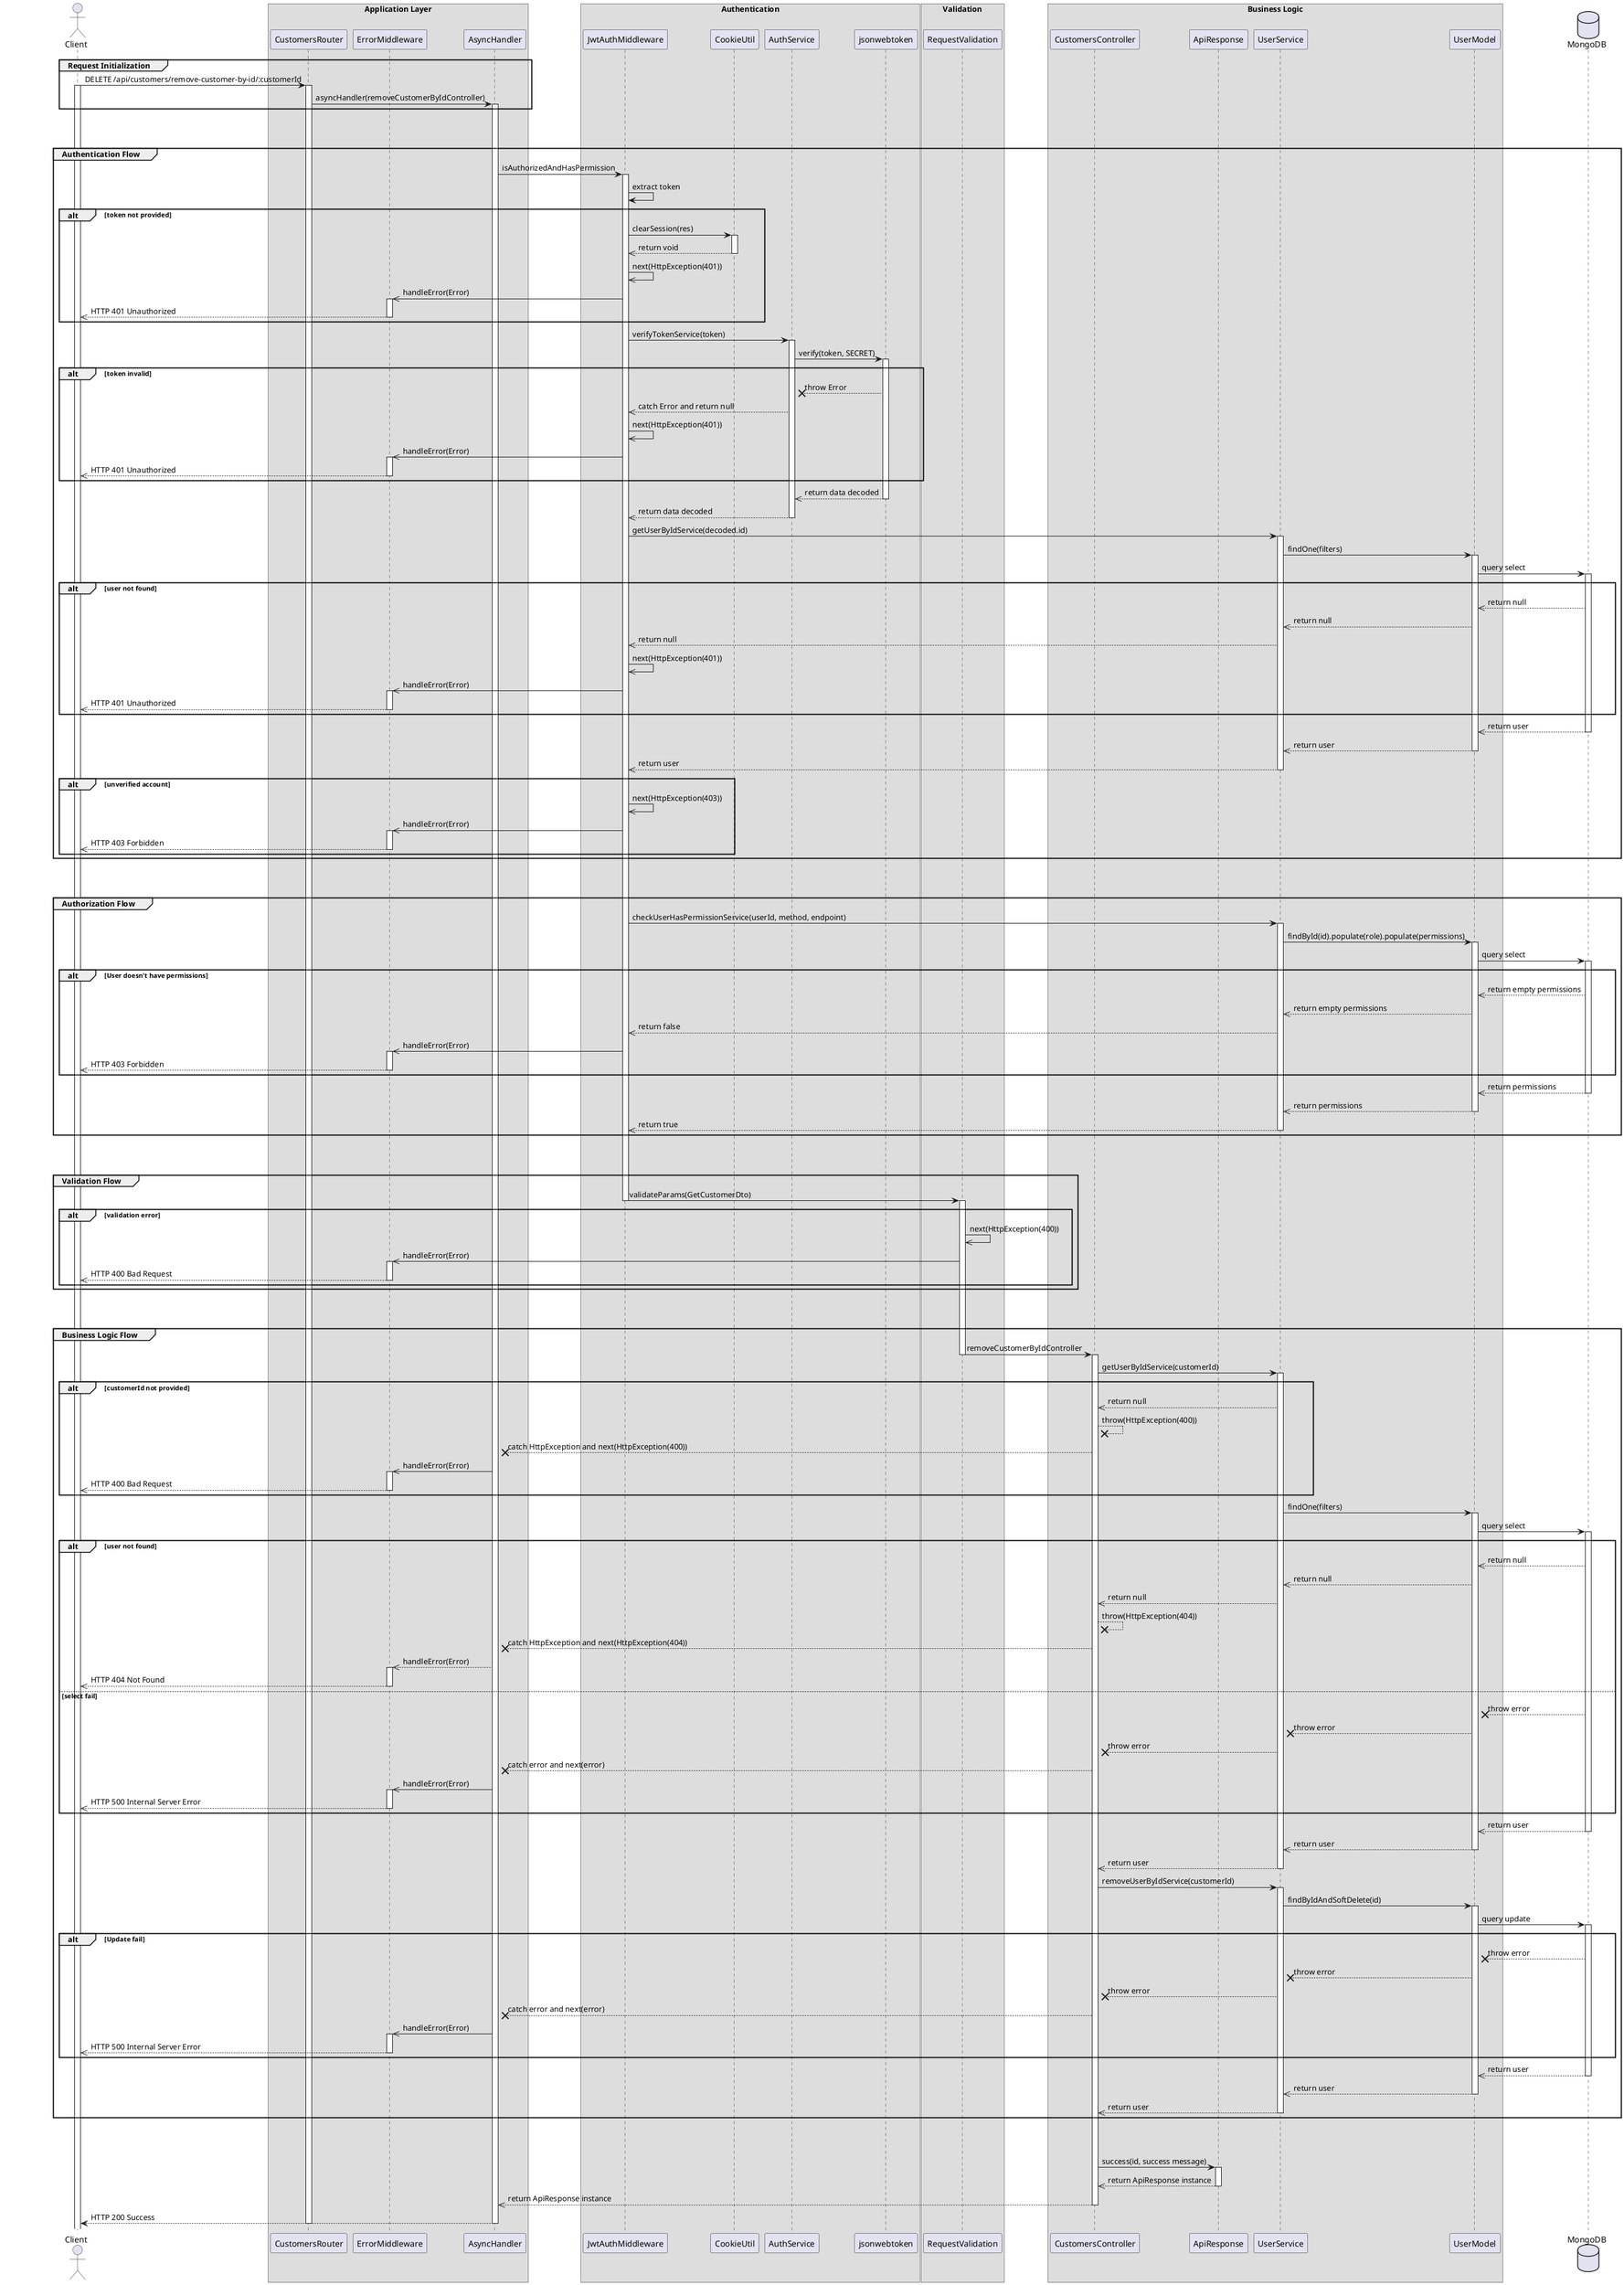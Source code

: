 @startuml Remove Customer

actor Client

box "Application Layer"
participant CustomersRouter 
participant ErrorMiddleware 
participant AsyncHandler 
end box

box "Authentication"
participant JwtAuthMiddleware 
participant CookieUtil
participant AuthService
participant jsonwebtoken
end box


box "Validation"
participant RequestValidation
end box

box "Business Logic"
participant CustomersController
participant ApiResponse
participant UserService 
participant UserModel
end box

database MongoDB

' Step 1
group Request Initialization
    Client -> CustomersRouter: DELETE /api/customers/remove-customer-by-id/:customerId
    activate Client
    activate CustomersRouter
    CustomersRouter -> AsyncHandler: asyncHandler(removeCustomerByIdController)
    activate AsyncHandler
end

break
break

' Step 2
group Authentication Flow
    AsyncHandler -> JwtAuthMiddleware: isAuthorizedAndHasPermission
    activate JwtAuthMiddleware

    JwtAuthMiddleware -> JwtAuthMiddleware: extract token
    alt token not provided
        JwtAuthMiddleware -> CookieUtil: clearSession(res)
        activate CookieUtil
        CookieUtil -->> JwtAuthMiddleware: return void
        deactivate CookieUtil
        JwtAuthMiddleware ->> JwtAuthMiddleware: next(HttpException(401))
        JwtAuthMiddleware ->> ErrorMiddleware: handleError(Error)
        activate ErrorMiddleware
        ErrorMiddleware -->> Client: HTTP 401 Unauthorized
        deactivate ErrorMiddleware
    end 

    JwtAuthMiddleware -> AuthService: verifyTokenService(token)
    activate AuthService
    AuthService -> jsonwebtoken: verify(token, SECRET)
    activate jsonwebtoken
    alt token invalid
        jsonwebtoken --x AuthService: throw Error
        AuthService -->> JwtAuthMiddleware: catch Error and return null
        JwtAuthMiddleware ->> JwtAuthMiddleware: next(HttpException(401))
        JwtAuthMiddleware ->> ErrorMiddleware: handleError(Error)
        activate ErrorMiddleware
        ErrorMiddleware -->> Client: HTTP 401 Unauthorized
        deactivate ErrorMiddleware
    end

    jsonwebtoken -->> AuthService: return data decoded
    deactivate jsonwebtoken
    AuthService -->> JwtAuthMiddleware: return data decoded
    deactivate AuthService
    JwtAuthMiddleware -> UserService: getUserByIdService(decoded.id)
    activate UserService
    UserService -> UserModel: findOne(filters)
    activate UserModel
    UserModel -> MongoDB: query select
    activate MongoDB

    alt user not found
        MongoDB -->> UserModel: return null
        UserModel -->> UserService: return null
        UserService -->> JwtAuthMiddleware: return null
        JwtAuthMiddleware ->> JwtAuthMiddleware: next(HttpException(401))
        JwtAuthMiddleware ->> ErrorMiddleware: handleError(Error)
        activate ErrorMiddleware
        ErrorMiddleware -->> Client: HTTP 401 Unauthorized
        deactivate ErrorMiddleware
    end

    MongoDB -->> UserModel: return user
    deactivate MongoDB
    UserModel -->> UserService: return user
    deactivate UserModel
    UserService -->> JwtAuthMiddleware: return user
    deactivate UserService

    alt unverified account
        JwtAuthMiddleware ->> JwtAuthMiddleware: next(HttpException(403))
        JwtAuthMiddleware ->> ErrorMiddleware: handleError(Error)
        activate ErrorMiddleware
        ErrorMiddleware -->> Client: HTTP 403 Forbidden
        deactivate ErrorMiddleware
    end
end

break
break

' Step 3
group Authorization Flow
    JwtAuthMiddleware -> UserService: checkUserHasPermissionService(userId, method, endpoint)
    activate UserService
    UserService -> UserModel: findById(id).populate(role).populate(permissions)
    activate UserModel
    UserModel -> MongoDB: query select
    activate MongoDB

    alt User doesn't have permissions 
        MongoDB -->> UserModel: return empty permissions
        UserModel -->> UserService: return empty permissions
        UserService -->> JwtAuthMiddleware: return false
        JwtAuthMiddleware ->> ErrorMiddleware: handleError(Error)
        activate ErrorMiddleware
        ErrorMiddleware -->> Client: HTTP 403 Forbidden
        deactivate ErrorMiddleware
    end

    MongoDB -->> UserModel: return permissions
    deactivate MongoDB
    UserModel -->> UserService: return permissions
    deactivate UserModel
    UserService -->> JwtAuthMiddleware: return true
    deactivate UserService
end

break
break

' Step 4
group Validation Flow
    JwtAuthMiddleware -> RequestValidation: validateParams(GetCustomerDto)
    deactivate JwtAuthMiddleware
    activate RequestValidation
    alt validation error
        RequestValidation ->> RequestValidation: next(HttpException(400))
        RequestValidation ->> ErrorMiddleware: handleError(Error)
        activate ErrorMiddleware
        ErrorMiddleware -->> Client: HTTP 400 Bad Request
        deactivate ErrorMiddleware
    end
    
end

break
break

' Step 5
group Business Logic Flow
    RequestValidation -> CustomersController: removeCustomerByIdController
    deactivate RequestValidation
    activate CustomersController
    CustomersController -> UserService: getUserByIdService(customerId)
    activate UserService
    
    alt customerId not provided
        UserService -->> CustomersController: return null
        CustomersController --x CustomersController: throw(HttpException(400))
        CustomersController --x AsyncHandler: catch HttpException and next(HttpException(400))
        AsyncHandler ->> ErrorMiddleware: handleError(Error)
        activate ErrorMiddleware
        ErrorMiddleware -->> Client: HTTP 400 Bad Request
        deactivate ErrorMiddleware
    end

    UserService -> UserModel: findOne(filters)
    activate UserModel
    UserModel -> MongoDB: query select
    activate MongoDB

    alt user not found
        MongoDB -->> UserModel: return null
        UserModel -->> UserService: return null
        UserService -->> CustomersController: return null
        CustomersController --x CustomersController: throw(HttpException(404))
        CustomersController --x AsyncHandler: catch HttpException and next(HttpException(404))
        AsyncHandler -->> ErrorMiddleware: handleError(Error) 
        activate ErrorMiddleware
        ErrorMiddleware -->> Client: HTTP 404 Not Found
        deactivate ErrorMiddleware

        else select fail
        MongoDB --x UserModel: throw error
        UserModel --x UserService: throw error
        UserService --x CustomersController: throw error
        CustomersController --x AsyncHandler: catch error and next(error)
        AsyncHandler ->> ErrorMiddleware: handleError(Error) 
        activate ErrorMiddleware
        ErrorMiddleware -->> Client: HTTP 500 Internal Server Error
        deactivate ErrorMiddleware
    end

    MongoDB -->> UserModel: return user
    deactivate MongoDB
    UserModel -->> UserService: return user
    deactivate UserModel
    UserService -->> CustomersController: return user
    deactivate UserService
    CustomersController -> UserService: removeUserByIdService(customerId)
    activate UserService
    UserService -> UserModel: findByIdAndSoftDelete(id)
    activate UserModel
    UserModel -> MongoDB: query update
    activate MongoDB

    alt Update fail
        MongoDB --x UserModel: throw error
        UserModel --x UserService: throw error
        UserService --x CustomersController: throw error
        CustomersController --x AsyncHandler: catch error and next(error)
        AsyncHandler ->> ErrorMiddleware: handleError(Error) 
        activate ErrorMiddleware
        ErrorMiddleware -->> Client: HTTP 500 Internal Server Error
        deactivate ErrorMiddleware
    end

    MongoDB -->> UserModel: return user
    deactivate MongoDB
    UserModel -->> UserService: return user
    deactivate UserModel
    UserService -->> CustomersController: return user
    deactivate UserService

    
end
break 
break

CustomersController -> ApiResponse: success(id, success message)
activate ApiResponse
ApiResponse -->> CustomersController: return ApiResponse instance
deactivate ApiResponse 
CustomersController -->> AsyncHandler: return ApiResponse instance
deactivate CustomersController
AsyncHandler --> Client: HTTP 200 Success
deactivate AsyncHandler
deactivate CustomersRouter


@enduml